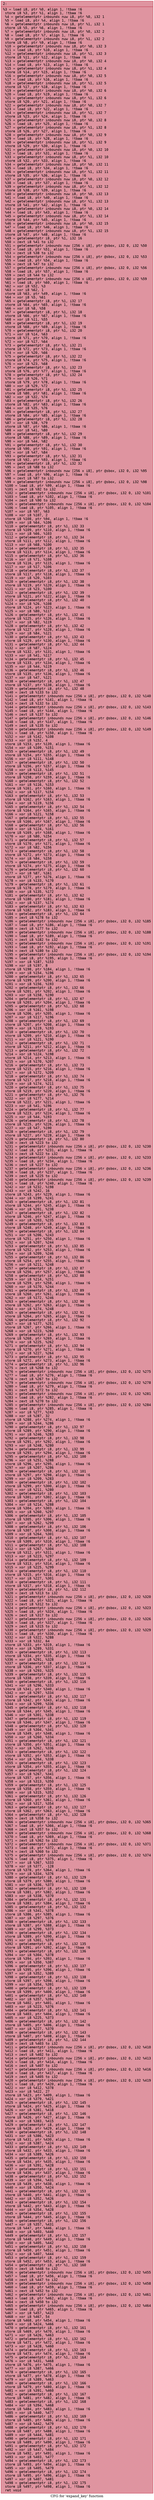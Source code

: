 digraph "CFG for 'expand_key' function" {
	label="CFG for 'expand_key' function";

	Node0x29bc03c0 [shape=record,color="#b70d28ff", style=filled, fillcolor="#b70d2870" fontname="Courier",label="{2:\l|  %3 = load i8, ptr %0, align 1, !tbaa !6\l  store i8 %3, ptr %1, align 1, !tbaa !6\l  %4 = getelementptr inbounds nuw i8, ptr %0, i32 1\l  %5 = load i8, ptr %4, align 1, !tbaa !6\l  %6 = getelementptr inbounds nuw i8, ptr %1, i32 1\l  store i8 %5, ptr %6, align 1, !tbaa !6\l  %7 = getelementptr inbounds nuw i8, ptr %0, i32 2\l  %8 = load i8, ptr %7, align 1, !tbaa !6\l  %9 = getelementptr inbounds nuw i8, ptr %1, i32 2\l  store i8 %8, ptr %9, align 1, !tbaa !6\l  %10 = getelementptr inbounds nuw i8, ptr %0, i32 3\l  %11 = load i8, ptr %10, align 1, !tbaa !6\l  %12 = getelementptr inbounds nuw i8, ptr %1, i32 3\l  store i8 %11, ptr %12, align 1, !tbaa !6\l  %13 = getelementptr inbounds nuw i8, ptr %0, i32 4\l  %14 = load i8, ptr %13, align 1, !tbaa !6\l  %15 = getelementptr inbounds nuw i8, ptr %1, i32 4\l  store i8 %14, ptr %15, align 1, !tbaa !6\l  %16 = getelementptr inbounds nuw i8, ptr %0, i32 5\l  %17 = load i8, ptr %16, align 1, !tbaa !6\l  %18 = getelementptr inbounds nuw i8, ptr %1, i32 5\l  store i8 %17, ptr %18, align 1, !tbaa !6\l  %19 = getelementptr inbounds nuw i8, ptr %0, i32 6\l  %20 = load i8, ptr %19, align 1, !tbaa !6\l  %21 = getelementptr inbounds nuw i8, ptr %1, i32 6\l  store i8 %20, ptr %21, align 1, !tbaa !6\l  %22 = getelementptr inbounds nuw i8, ptr %0, i32 7\l  %23 = load i8, ptr %22, align 1, !tbaa !6\l  %24 = getelementptr inbounds nuw i8, ptr %1, i32 7\l  store i8 %23, ptr %24, align 1, !tbaa !6\l  %25 = getelementptr inbounds nuw i8, ptr %0, i32 8\l  %26 = load i8, ptr %25, align 1, !tbaa !6\l  %27 = getelementptr inbounds nuw i8, ptr %1, i32 8\l  store i8 %26, ptr %27, align 1, !tbaa !6\l  %28 = getelementptr inbounds nuw i8, ptr %0, i32 9\l  %29 = load i8, ptr %28, align 1, !tbaa !6\l  %30 = getelementptr inbounds nuw i8, ptr %1, i32 9\l  store i8 %29, ptr %30, align 1, !tbaa !6\l  %31 = getelementptr inbounds nuw i8, ptr %0, i32 10\l  %32 = load i8, ptr %31, align 1, !tbaa !6\l  %33 = getelementptr inbounds nuw i8, ptr %1, i32 10\l  store i8 %32, ptr %33, align 1, !tbaa !6\l  %34 = getelementptr inbounds nuw i8, ptr %0, i32 11\l  %35 = load i8, ptr %34, align 1, !tbaa !6\l  %36 = getelementptr inbounds nuw i8, ptr %1, i32 11\l  store i8 %35, ptr %36, align 1, !tbaa !6\l  %37 = getelementptr inbounds nuw i8, ptr %0, i32 12\l  %38 = load i8, ptr %37, align 1, !tbaa !6\l  %39 = getelementptr inbounds nuw i8, ptr %1, i32 12\l  store i8 %38, ptr %39, align 1, !tbaa !6\l  %40 = getelementptr inbounds nuw i8, ptr %0, i32 13\l  %41 = load i8, ptr %40, align 1, !tbaa !6\l  %42 = getelementptr inbounds nuw i8, ptr %1, i32 13\l  store i8 %41, ptr %42, align 1, !tbaa !6\l  %43 = getelementptr inbounds nuw i8, ptr %0, i32 14\l  %44 = load i8, ptr %43, align 1, !tbaa !6\l  %45 = getelementptr inbounds nuw i8, ptr %1, i32 14\l  store i8 %44, ptr %45, align 1, !tbaa !6\l  %46 = getelementptr inbounds nuw i8, ptr %0, i32 15\l  %47 = load i8, ptr %46, align 1, !tbaa !6\l  %48 = getelementptr inbounds nuw i8, ptr %1, i32 15\l  store i8 %47, ptr %48, align 1, !tbaa !6\l  %49 = getelementptr i8, ptr %1, i32 16\l  %50 = zext i8 %41 to i32\l  %51 = getelementptr inbounds nuw [256 x i8], ptr @sbox, i32 0, i32 %50\l  %52 = load i8, ptr %51, align 1, !tbaa !6\l  %53 = zext i8 %38 to i32\l  %54 = getelementptr inbounds nuw [256 x i8], ptr @sbox, i32 0, i32 %53\l  %55 = load i8, ptr %54, align 1, !tbaa !6\l  %56 = zext i8 %47 to i32\l  %57 = getelementptr inbounds nuw [256 x i8], ptr @sbox, i32 0, i32 %56\l  %58 = load i8, ptr %57, align 1, !tbaa !6\l  %59 = zext i8 %44 to i32\l  %60 = getelementptr inbounds nuw [256 x i8], ptr @sbox, i32 0, i32 %59\l  %61 = load i8, ptr %60, align 1, !tbaa !6\l  %62 = xor i8 %52, %3\l  %63 = xor i8 %62, 1\l  store i8 %63, ptr %49, align 1, !tbaa !6\l  %64 = xor i8 %5, %61\l  %65 = getelementptr i8, ptr %1, i32 17\l  store i8 %64, ptr %65, align 1, !tbaa !6\l  %66 = xor i8 %8, %58\l  %67 = getelementptr i8, ptr %1, i32 18\l  store i8 %66, ptr %67, align 1, !tbaa !6\l  %68 = xor i8 %11, %55\l  %69 = getelementptr i8, ptr %1, i32 19\l  store i8 %68, ptr %69, align 1, !tbaa !6\l  %70 = getelementptr i8, ptr %1, i32 20\l  %71 = xor i8 %14, %63\l  store i8 %71, ptr %70, align 1, !tbaa !6\l  %72 = xor i8 %17, %64\l  %73 = getelementptr i8, ptr %1, i32 21\l  store i8 %72, ptr %73, align 1, !tbaa !6\l  %74 = xor i8 %20, %66\l  %75 = getelementptr i8, ptr %1, i32 22\l  store i8 %74, ptr %75, align 1, !tbaa !6\l  %76 = xor i8 %23, %68\l  %77 = getelementptr i8, ptr %1, i32 23\l  store i8 %76, ptr %77, align 1, !tbaa !6\l  %78 = getelementptr i8, ptr %1, i32 24\l  %79 = xor i8 %26, %71\l  store i8 %79, ptr %78, align 1, !tbaa !6\l  %80 = xor i8 %29, %72\l  %81 = getelementptr i8, ptr %1, i32 25\l  store i8 %80, ptr %81, align 1, !tbaa !6\l  %82 = xor i8 %32, %74\l  %83 = getelementptr i8, ptr %1, i32 26\l  store i8 %82, ptr %83, align 1, !tbaa !6\l  %84 = xor i8 %35, %76\l  %85 = getelementptr i8, ptr %1, i32 27\l  store i8 %84, ptr %85, align 1, !tbaa !6\l  %86 = getelementptr i8, ptr %1, i32 28\l  %87 = xor i8 %38, %79\l  store i8 %87, ptr %86, align 1, !tbaa !6\l  %88 = xor i8 %41, %80\l  %89 = getelementptr i8, ptr %1, i32 29\l  store i8 %88, ptr %89, align 1, !tbaa !6\l  %90 = xor i8 %44, %82\l  %91 = getelementptr i8, ptr %1, i32 30\l  store i8 %90, ptr %91, align 1, !tbaa !6\l  %92 = xor i8 %47, %84\l  %93 = getelementptr i8, ptr %1, i32 31\l  store i8 %92, ptr %93, align 1, !tbaa !6\l  %94 = getelementptr i8, ptr %1, i32 32\l  %95 = zext i8 %88 to i32\l  %96 = getelementptr inbounds nuw [256 x i8], ptr @sbox, i32 0, i32 %95\l  %97 = load i8, ptr %96, align 1, !tbaa !6\l  %98 = zext i8 %87 to i32\l  %99 = getelementptr inbounds nuw [256 x i8], ptr @sbox, i32 0, i32 %98\l  %100 = load i8, ptr %99, align 1, !tbaa !6\l  %101 = zext i8 %92 to i32\l  %102 = getelementptr inbounds nuw [256 x i8], ptr @sbox, i32 0, i32 %101\l  %103 = load i8, ptr %102, align 1, !tbaa !6\l  %104 = zext i8 %90 to i32\l  %105 = getelementptr inbounds nuw [256 x i8], ptr @sbox, i32 0, i32 %104\l  %106 = load i8, ptr %105, align 1, !tbaa !6\l  %107 = xor i8 %97, %63\l  %108 = xor i8 %107, 2\l  store i8 %108, ptr %94, align 1, !tbaa !6\l  %109 = xor i8 %64, %106\l  %110 = getelementptr i8, ptr %1, i32 33\l  store i8 %109, ptr %110, align 1, !tbaa !6\l  %111 = xor i8 %66, %103\l  %112 = getelementptr i8, ptr %1, i32 34\l  store i8 %111, ptr %112, align 1, !tbaa !6\l  %113 = xor i8 %68, %100\l  %114 = getelementptr i8, ptr %1, i32 35\l  store i8 %113, ptr %114, align 1, !tbaa !6\l  %115 = getelementptr i8, ptr %1, i32 36\l  %116 = xor i8 %71, %108\l  store i8 %116, ptr %115, align 1, !tbaa !6\l  %117 = xor i8 %17, %106\l  %118 = getelementptr i8, ptr %1, i32 37\l  store i8 %117, ptr %118, align 1, !tbaa !6\l  %119 = xor i8 %20, %103\l  %120 = getelementptr i8, ptr %1, i32 38\l  store i8 %119, ptr %120, align 1, !tbaa !6\l  %121 = xor i8 %23, %100\l  %122 = getelementptr i8, ptr %1, i32 39\l  store i8 %121, ptr %122, align 1, !tbaa !6\l  %123 = getelementptr i8, ptr %1, i32 40\l  %124 = xor i8 %26, %108\l  store i8 %124, ptr %123, align 1, !tbaa !6\l  %125 = xor i8 %80, %117\l  %126 = getelementptr i8, ptr %1, i32 41\l  store i8 %125, ptr %126, align 1, !tbaa !6\l  %127 = xor i8 %82, %119\l  %128 = getelementptr i8, ptr %1, i32 42\l  store i8 %127, ptr %128, align 1, !tbaa !6\l  %129 = xor i8 %84, %121\l  %130 = getelementptr i8, ptr %1, i32 43\l  store i8 %129, ptr %130, align 1, !tbaa !6\l  %131 = getelementptr i8, ptr %1, i32 44\l  %132 = xor i8 %87, %124\l  store i8 %132, ptr %131, align 1, !tbaa !6\l  %133 = xor i8 %41, %117\l  %134 = getelementptr i8, ptr %1, i32 45\l  store i8 %133, ptr %134, align 1, !tbaa !6\l  %135 = xor i8 %44, %119\l  %136 = getelementptr i8, ptr %1, i32 46\l  store i8 %135, ptr %136, align 1, !tbaa !6\l  %137 = xor i8 %47, %121\l  %138 = getelementptr i8, ptr %1, i32 47\l  store i8 %137, ptr %138, align 1, !tbaa !6\l  %139 = getelementptr i8, ptr %1, i32 48\l  %140 = zext i8 %133 to i32\l  %141 = getelementptr inbounds nuw [256 x i8], ptr @sbox, i32 0, i32 %140\l  %142 = load i8, ptr %141, align 1, !tbaa !6\l  %143 = zext i8 %132 to i32\l  %144 = getelementptr inbounds nuw [256 x i8], ptr @sbox, i32 0, i32 %143\l  %145 = load i8, ptr %144, align 1, !tbaa !6\l  %146 = zext i8 %137 to i32\l  %147 = getelementptr inbounds nuw [256 x i8], ptr @sbox, i32 0, i32 %146\l  %148 = load i8, ptr %147, align 1, !tbaa !6\l  %149 = zext i8 %135 to i32\l  %150 = getelementptr inbounds nuw [256 x i8], ptr @sbox, i32 0, i32 %149\l  %151 = load i8, ptr %150, align 1, !tbaa !6\l  %152 = xor i8 %142, %108\l  %153 = xor i8 %152, 4\l  store i8 %153, ptr %139, align 1, !tbaa !6\l  %154 = xor i8 %109, %151\l  %155 = getelementptr i8, ptr %1, i32 49\l  store i8 %154, ptr %155, align 1, !tbaa !6\l  %156 = xor i8 %111, %148\l  %157 = getelementptr i8, ptr %1, i32 50\l  store i8 %156, ptr %157, align 1, !tbaa !6\l  %158 = xor i8 %113, %145\l  %159 = getelementptr i8, ptr %1, i32 51\l  store i8 %158, ptr %159, align 1, !tbaa !6\l  %160 = getelementptr i8, ptr %1, i32 52\l  %161 = xor i8 %116, %153\l  store i8 %161, ptr %160, align 1, !tbaa !6\l  %162 = xor i8 %117, %154\l  %163 = getelementptr i8, ptr %1, i32 53\l  store i8 %162, ptr %163, align 1, !tbaa !6\l  %164 = xor i8 %119, %156\l  %165 = getelementptr i8, ptr %1, i32 54\l  store i8 %164, ptr %165, align 1, !tbaa !6\l  %166 = xor i8 %121, %158\l  %167 = getelementptr i8, ptr %1, i32 55\l  store i8 %166, ptr %167, align 1, !tbaa !6\l  %168 = getelementptr i8, ptr %1, i32 56\l  %169 = xor i8 %124, %161\l  store i8 %169, ptr %168, align 1, !tbaa !6\l  %170 = xor i8 %80, %154\l  %171 = getelementptr i8, ptr %1, i32 57\l  store i8 %170, ptr %171, align 1, !tbaa !6\l  %172 = xor i8 %82, %156\l  %173 = getelementptr i8, ptr %1, i32 58\l  store i8 %172, ptr %173, align 1, !tbaa !6\l  %174 = xor i8 %84, %158\l  %175 = getelementptr i8, ptr %1, i32 59\l  store i8 %174, ptr %175, align 1, !tbaa !6\l  %176 = getelementptr i8, ptr %1, i32 60\l  %177 = xor i8 %87, %161\l  store i8 %177, ptr %176, align 1, !tbaa !6\l  %178 = xor i8 %133, %170\l  %179 = getelementptr i8, ptr %1, i32 61\l  store i8 %178, ptr %179, align 1, !tbaa !6\l  %180 = xor i8 %135, %172\l  %181 = getelementptr i8, ptr %1, i32 62\l  store i8 %180, ptr %181, align 1, !tbaa !6\l  %182 = xor i8 %137, %174\l  %183 = getelementptr i8, ptr %1, i32 63\l  store i8 %182, ptr %183, align 1, !tbaa !6\l  %184 = getelementptr i8, ptr %1, i32 64\l  %185 = zext i8 %178 to i32\l  %186 = getelementptr inbounds nuw [256 x i8], ptr @sbox, i32 0, i32 %185\l  %187 = load i8, ptr %186, align 1, !tbaa !6\l  %188 = zext i8 %177 to i32\l  %189 = getelementptr inbounds nuw [256 x i8], ptr @sbox, i32 0, i32 %188\l  %190 = load i8, ptr %189, align 1, !tbaa !6\l  %191 = zext i8 %182 to i32\l  %192 = getelementptr inbounds nuw [256 x i8], ptr @sbox, i32 0, i32 %191\l  %193 = load i8, ptr %192, align 1, !tbaa !6\l  %194 = zext i8 %180 to i32\l  %195 = getelementptr inbounds nuw [256 x i8], ptr @sbox, i32 0, i32 %194\l  %196 = load i8, ptr %195, align 1, !tbaa !6\l  %197 = xor i8 %187, %153\l  %198 = xor i8 %197, 8\l  store i8 %198, ptr %184, align 1, !tbaa !6\l  %199 = xor i8 %154, %196\l  %200 = getelementptr i8, ptr %1, i32 65\l  store i8 %199, ptr %200, align 1, !tbaa !6\l  %201 = xor i8 %156, %193\l  %202 = getelementptr i8, ptr %1, i32 66\l  store i8 %201, ptr %202, align 1, !tbaa !6\l  %203 = xor i8 %158, %190\l  %204 = getelementptr i8, ptr %1, i32 67\l  store i8 %203, ptr %204, align 1, !tbaa !6\l  %205 = getelementptr i8, ptr %1, i32 68\l  %206 = xor i8 %161, %198\l  store i8 %206, ptr %205, align 1, !tbaa !6\l  %207 = xor i8 %117, %196\l  %208 = getelementptr i8, ptr %1, i32 69\l  store i8 %207, ptr %208, align 1, !tbaa !6\l  %209 = xor i8 %119, %193\l  %210 = getelementptr i8, ptr %1, i32 70\l  store i8 %209, ptr %210, align 1, !tbaa !6\l  %211 = xor i8 %121, %190\l  %212 = getelementptr i8, ptr %1, i32 71\l  store i8 %211, ptr %212, align 1, !tbaa !6\l  %213 = getelementptr i8, ptr %1, i32 72\l  %214 = xor i8 %124, %198\l  store i8 %214, ptr %213, align 1, !tbaa !6\l  %215 = xor i8 %170, %207\l  %216 = getelementptr i8, ptr %1, i32 73\l  store i8 %215, ptr %216, align 1, !tbaa !6\l  %217 = xor i8 %172, %209\l  %218 = getelementptr i8, ptr %1, i32 74\l  store i8 %217, ptr %218, align 1, !tbaa !6\l  %219 = xor i8 %174, %211\l  %220 = getelementptr i8, ptr %1, i32 75\l  store i8 %219, ptr %220, align 1, !tbaa !6\l  %221 = getelementptr i8, ptr %1, i32 76\l  %222 = xor i8 %177, %214\l  store i8 %222, ptr %221, align 1, !tbaa !6\l  %223 = xor i8 %41, %196\l  %224 = getelementptr i8, ptr %1, i32 77\l  store i8 %223, ptr %224, align 1, !tbaa !6\l  %225 = xor i8 %44, %193\l  %226 = getelementptr i8, ptr %1, i32 78\l  store i8 %225, ptr %226, align 1, !tbaa !6\l  %227 = xor i8 %47, %190\l  %228 = getelementptr i8, ptr %1, i32 79\l  store i8 %227, ptr %228, align 1, !tbaa !6\l  %229 = getelementptr i8, ptr %1, i32 80\l  %230 = zext i8 %223 to i32\l  %231 = getelementptr inbounds nuw [256 x i8], ptr @sbox, i32 0, i32 %230\l  %232 = load i8, ptr %231, align 1, !tbaa !6\l  %233 = zext i8 %222 to i32\l  %234 = getelementptr inbounds nuw [256 x i8], ptr @sbox, i32 0, i32 %233\l  %235 = load i8, ptr %234, align 1, !tbaa !6\l  %236 = zext i8 %227 to i32\l  %237 = getelementptr inbounds nuw [256 x i8], ptr @sbox, i32 0, i32 %236\l  %238 = load i8, ptr %237, align 1, !tbaa !6\l  %239 = zext i8 %225 to i32\l  %240 = getelementptr inbounds nuw [256 x i8], ptr @sbox, i32 0, i32 %239\l  %241 = load i8, ptr %240, align 1, !tbaa !6\l  %242 = xor i8 %232, %198\l  %243 = xor i8 %242, 16\l  store i8 %243, ptr %229, align 1, !tbaa !6\l  %244 = xor i8 %199, %241\l  %245 = getelementptr i8, ptr %1, i32 81\l  store i8 %244, ptr %245, align 1, !tbaa !6\l  %246 = xor i8 %201, %238\l  %247 = getelementptr i8, ptr %1, i32 82\l  store i8 %246, ptr %247, align 1, !tbaa !6\l  %248 = xor i8 %203, %235\l  %249 = getelementptr i8, ptr %1, i32 83\l  store i8 %248, ptr %249, align 1, !tbaa !6\l  %250 = getelementptr i8, ptr %1, i32 84\l  %251 = xor i8 %206, %243\l  store i8 %251, ptr %250, align 1, !tbaa !6\l  %252 = xor i8 %207, %244\l  %253 = getelementptr i8, ptr %1, i32 85\l  store i8 %252, ptr %253, align 1, !tbaa !6\l  %254 = xor i8 %209, %246\l  %255 = getelementptr i8, ptr %1, i32 86\l  store i8 %254, ptr %255, align 1, !tbaa !6\l  %256 = xor i8 %211, %248\l  %257 = getelementptr i8, ptr %1, i32 87\l  store i8 %256, ptr %257, align 1, !tbaa !6\l  %258 = getelementptr i8, ptr %1, i32 88\l  %259 = xor i8 %214, %251\l  store i8 %259, ptr %258, align 1, !tbaa !6\l  %260 = xor i8 %170, %244\l  %261 = getelementptr i8, ptr %1, i32 89\l  store i8 %260, ptr %261, align 1, !tbaa !6\l  %262 = xor i8 %172, %246\l  %263 = getelementptr i8, ptr %1, i32 90\l  store i8 %262, ptr %263, align 1, !tbaa !6\l  %264 = xor i8 %174, %248\l  %265 = getelementptr i8, ptr %1, i32 91\l  store i8 %264, ptr %265, align 1, !tbaa !6\l  %266 = getelementptr i8, ptr %1, i32 92\l  %267 = xor i8 %177, %251\l  store i8 %267, ptr %266, align 1, !tbaa !6\l  %268 = xor i8 %223, %260\l  %269 = getelementptr i8, ptr %1, i32 93\l  store i8 %268, ptr %269, align 1, !tbaa !6\l  %270 = xor i8 %225, %262\l  %271 = getelementptr i8, ptr %1, i32 94\l  store i8 %270, ptr %271, align 1, !tbaa !6\l  %272 = xor i8 %227, %264\l  %273 = getelementptr i8, ptr %1, i32 95\l  store i8 %272, ptr %273, align 1, !tbaa !6\l  %274 = getelementptr i8, ptr %1, i32 96\l  %275 = zext i8 %268 to i32\l  %276 = getelementptr inbounds nuw [256 x i8], ptr @sbox, i32 0, i32 %275\l  %277 = load i8, ptr %276, align 1, !tbaa !6\l  %278 = zext i8 %267 to i32\l  %279 = getelementptr inbounds nuw [256 x i8], ptr @sbox, i32 0, i32 %278\l  %280 = load i8, ptr %279, align 1, !tbaa !6\l  %281 = zext i8 %272 to i32\l  %282 = getelementptr inbounds nuw [256 x i8], ptr @sbox, i32 0, i32 %281\l  %283 = load i8, ptr %282, align 1, !tbaa !6\l  %284 = zext i8 %270 to i32\l  %285 = getelementptr inbounds nuw [256 x i8], ptr @sbox, i32 0, i32 %284\l  %286 = load i8, ptr %285, align 1, !tbaa !6\l  %287 = xor i8 %277, %243\l  %288 = xor i8 %287, 32\l  store i8 %288, ptr %274, align 1, !tbaa !6\l  %289 = xor i8 %244, %286\l  %290 = getelementptr i8, ptr %1, i32 97\l  store i8 %289, ptr %290, align 1, !tbaa !6\l  %291 = xor i8 %246, %283\l  %292 = getelementptr i8, ptr %1, i32 98\l  store i8 %291, ptr %292, align 1, !tbaa !6\l  %293 = xor i8 %248, %280\l  %294 = getelementptr i8, ptr %1, i32 99\l  store i8 %293, ptr %294, align 1, !tbaa !6\l  %295 = getelementptr i8, ptr %1, i32 100\l  %296 = xor i8 %251, %288\l  store i8 %296, ptr %295, align 1, !tbaa !6\l  %297 = xor i8 %207, %286\l  %298 = getelementptr i8, ptr %1, i32 101\l  store i8 %297, ptr %298, align 1, !tbaa !6\l  %299 = xor i8 %209, %283\l  %300 = getelementptr i8, ptr %1, i32 102\l  store i8 %299, ptr %300, align 1, !tbaa !6\l  %301 = xor i8 %211, %280\l  %302 = getelementptr i8, ptr %1, i32 103\l  store i8 %301, ptr %302, align 1, !tbaa !6\l  %303 = getelementptr i8, ptr %1, i32 104\l  %304 = xor i8 %214, %288\l  store i8 %304, ptr %303, align 1, !tbaa !6\l  %305 = xor i8 %260, %297\l  %306 = getelementptr i8, ptr %1, i32 105\l  store i8 %305, ptr %306, align 1, !tbaa !6\l  %307 = xor i8 %262, %299\l  %308 = getelementptr i8, ptr %1, i32 106\l  store i8 %307, ptr %308, align 1, !tbaa !6\l  %309 = xor i8 %264, %301\l  %310 = getelementptr i8, ptr %1, i32 107\l  store i8 %309, ptr %310, align 1, !tbaa !6\l  %311 = getelementptr i8, ptr %1, i32 108\l  %312 = xor i8 %267, %304\l  store i8 %312, ptr %311, align 1, !tbaa !6\l  %313 = xor i8 %223, %297\l  %314 = getelementptr i8, ptr %1, i32 109\l  store i8 %313, ptr %314, align 1, !tbaa !6\l  %315 = xor i8 %225, %299\l  %316 = getelementptr i8, ptr %1, i32 110\l  store i8 %315, ptr %316, align 1, !tbaa !6\l  %317 = xor i8 %227, %301\l  %318 = getelementptr i8, ptr %1, i32 111\l  store i8 %317, ptr %318, align 1, !tbaa !6\l  %319 = getelementptr i8, ptr %1, i32 112\l  %320 = zext i8 %313 to i32\l  %321 = getelementptr inbounds nuw [256 x i8], ptr @sbox, i32 0, i32 %320\l  %322 = load i8, ptr %321, align 1, !tbaa !6\l  %323 = zext i8 %312 to i32\l  %324 = getelementptr inbounds nuw [256 x i8], ptr @sbox, i32 0, i32 %323\l  %325 = load i8, ptr %324, align 1, !tbaa !6\l  %326 = zext i8 %317 to i32\l  %327 = getelementptr inbounds nuw [256 x i8], ptr @sbox, i32 0, i32 %326\l  %328 = load i8, ptr %327, align 1, !tbaa !6\l  %329 = zext i8 %315 to i32\l  %330 = getelementptr inbounds nuw [256 x i8], ptr @sbox, i32 0, i32 %329\l  %331 = load i8, ptr %330, align 1, !tbaa !6\l  %332 = xor i8 %322, %288\l  %333 = xor i8 %332, 64\l  store i8 %333, ptr %319, align 1, !tbaa !6\l  %334 = xor i8 %289, %331\l  %335 = getelementptr i8, ptr %1, i32 113\l  store i8 %334, ptr %335, align 1, !tbaa !6\l  %336 = xor i8 %291, %328\l  %337 = getelementptr i8, ptr %1, i32 114\l  store i8 %336, ptr %337, align 1, !tbaa !6\l  %338 = xor i8 %293, %325\l  %339 = getelementptr i8, ptr %1, i32 115\l  store i8 %338, ptr %339, align 1, !tbaa !6\l  %340 = getelementptr i8, ptr %1, i32 116\l  %341 = xor i8 %296, %333\l  store i8 %341, ptr %340, align 1, !tbaa !6\l  %342 = xor i8 %297, %334\l  %343 = getelementptr i8, ptr %1, i32 117\l  store i8 %342, ptr %343, align 1, !tbaa !6\l  %344 = xor i8 %299, %336\l  %345 = getelementptr i8, ptr %1, i32 118\l  store i8 %344, ptr %345, align 1, !tbaa !6\l  %346 = xor i8 %301, %338\l  %347 = getelementptr i8, ptr %1, i32 119\l  store i8 %346, ptr %347, align 1, !tbaa !6\l  %348 = getelementptr i8, ptr %1, i32 120\l  %349 = xor i8 %304, %341\l  store i8 %349, ptr %348, align 1, !tbaa !6\l  %350 = xor i8 %260, %334\l  %351 = getelementptr i8, ptr %1, i32 121\l  store i8 %350, ptr %351, align 1, !tbaa !6\l  %352 = xor i8 %262, %336\l  %353 = getelementptr i8, ptr %1, i32 122\l  store i8 %352, ptr %353, align 1, !tbaa !6\l  %354 = xor i8 %264, %338\l  %355 = getelementptr i8, ptr %1, i32 123\l  store i8 %354, ptr %355, align 1, !tbaa !6\l  %356 = getelementptr i8, ptr %1, i32 124\l  %357 = xor i8 %267, %341\l  store i8 %357, ptr %356, align 1, !tbaa !6\l  %358 = xor i8 %313, %350\l  %359 = getelementptr i8, ptr %1, i32 125\l  store i8 %358, ptr %359, align 1, !tbaa !6\l  %360 = xor i8 %315, %352\l  %361 = getelementptr i8, ptr %1, i32 126\l  store i8 %360, ptr %361, align 1, !tbaa !6\l  %362 = xor i8 %317, %354\l  %363 = getelementptr i8, ptr %1, i32 127\l  store i8 %362, ptr %363, align 1, !tbaa !6\l  %364 = getelementptr i8, ptr %1, i32 128\l  %365 = zext i8 %358 to i32\l  %366 = getelementptr inbounds nuw [256 x i8], ptr @sbox, i32 0, i32 %365\l  %367 = load i8, ptr %366, align 1, !tbaa !6\l  %368 = zext i8 %357 to i32\l  %369 = getelementptr inbounds nuw [256 x i8], ptr @sbox, i32 0, i32 %368\l  %370 = load i8, ptr %369, align 1, !tbaa !6\l  %371 = zext i8 %362 to i32\l  %372 = getelementptr inbounds nuw [256 x i8], ptr @sbox, i32 0, i32 %371\l  %373 = load i8, ptr %372, align 1, !tbaa !6\l  %374 = zext i8 %360 to i32\l  %375 = getelementptr inbounds nuw [256 x i8], ptr @sbox, i32 0, i32 %374\l  %376 = load i8, ptr %375, align 1, !tbaa !6\l  %377 = xor i8 %367, %333\l  %378 = xor i8 %377, -128\l  store i8 %378, ptr %364, align 1, !tbaa !6\l  %379 = xor i8 %334, %376\l  %380 = getelementptr i8, ptr %1, i32 129\l  store i8 %379, ptr %380, align 1, !tbaa !6\l  %381 = xor i8 %336, %373\l  %382 = getelementptr i8, ptr %1, i32 130\l  store i8 %381, ptr %382, align 1, !tbaa !6\l  %383 = xor i8 %338, %370\l  %384 = getelementptr i8, ptr %1, i32 131\l  store i8 %383, ptr %384, align 1, !tbaa !6\l  %385 = getelementptr i8, ptr %1, i32 132\l  %386 = xor i8 %341, %378\l  store i8 %386, ptr %385, align 1, !tbaa !6\l  %387 = xor i8 %297, %376\l  %388 = getelementptr i8, ptr %1, i32 133\l  store i8 %387, ptr %388, align 1, !tbaa !6\l  %389 = xor i8 %299, %373\l  %390 = getelementptr i8, ptr %1, i32 134\l  store i8 %389, ptr %390, align 1, !tbaa !6\l  %391 = xor i8 %301, %370\l  %392 = getelementptr i8, ptr %1, i32 135\l  store i8 %391, ptr %392, align 1, !tbaa !6\l  %393 = getelementptr i8, ptr %1, i32 136\l  %394 = xor i8 %304, %378\l  store i8 %394, ptr %393, align 1, !tbaa !6\l  %395 = xor i8 %350, %387\l  %396 = getelementptr i8, ptr %1, i32 137\l  store i8 %395, ptr %396, align 1, !tbaa !6\l  %397 = xor i8 %352, %389\l  %398 = getelementptr i8, ptr %1, i32 138\l  store i8 %397, ptr %398, align 1, !tbaa !6\l  %399 = xor i8 %354, %391\l  %400 = getelementptr i8, ptr %1, i32 139\l  store i8 %399, ptr %400, align 1, !tbaa !6\l  %401 = getelementptr i8, ptr %1, i32 140\l  %402 = xor i8 %357, %394\l  store i8 %402, ptr %401, align 1, !tbaa !6\l  %403 = xor i8 %223, %376\l  %404 = getelementptr i8, ptr %1, i32 141\l  store i8 %403, ptr %404, align 1, !tbaa !6\l  %405 = xor i8 %225, %373\l  %406 = getelementptr i8, ptr %1, i32 142\l  store i8 %405, ptr %406, align 1, !tbaa !6\l  %407 = xor i8 %227, %370\l  %408 = getelementptr i8, ptr %1, i32 143\l  store i8 %407, ptr %408, align 1, !tbaa !6\l  %409 = getelementptr i8, ptr %1, i32 144\l  %410 = zext i8 %403 to i32\l  %411 = getelementptr inbounds nuw [256 x i8], ptr @sbox, i32 0, i32 %410\l  %412 = load i8, ptr %411, align 1, !tbaa !6\l  %413 = zext i8 %402 to i32\l  %414 = getelementptr inbounds nuw [256 x i8], ptr @sbox, i32 0, i32 %413\l  %415 = load i8, ptr %414, align 1, !tbaa !6\l  %416 = zext i8 %407 to i32\l  %417 = getelementptr inbounds nuw [256 x i8], ptr @sbox, i32 0, i32 %416\l  %418 = load i8, ptr %417, align 1, !tbaa !6\l  %419 = zext i8 %405 to i32\l  %420 = getelementptr inbounds nuw [256 x i8], ptr @sbox, i32 0, i32 %419\l  %421 = load i8, ptr %420, align 1, !tbaa !6\l  %422 = xor i8 %412, %378\l  %423 = xor i8 %422, 27\l  store i8 %423, ptr %409, align 1, !tbaa !6\l  %424 = xor i8 %379, %421\l  %425 = getelementptr i8, ptr %1, i32 145\l  store i8 %424, ptr %425, align 1, !tbaa !6\l  %426 = xor i8 %381, %418\l  %427 = getelementptr i8, ptr %1, i32 146\l  store i8 %426, ptr %427, align 1, !tbaa !6\l  %428 = xor i8 %383, %415\l  %429 = getelementptr i8, ptr %1, i32 147\l  store i8 %428, ptr %429, align 1, !tbaa !6\l  %430 = getelementptr i8, ptr %1, i32 148\l  %431 = xor i8 %386, %423\l  store i8 %431, ptr %430, align 1, !tbaa !6\l  %432 = xor i8 %387, %424\l  %433 = getelementptr i8, ptr %1, i32 149\l  store i8 %432, ptr %433, align 1, !tbaa !6\l  %434 = xor i8 %389, %426\l  %435 = getelementptr i8, ptr %1, i32 150\l  store i8 %434, ptr %435, align 1, !tbaa !6\l  %436 = xor i8 %391, %428\l  %437 = getelementptr i8, ptr %1, i32 151\l  store i8 %436, ptr %437, align 1, !tbaa !6\l  %438 = getelementptr i8, ptr %1, i32 152\l  %439 = xor i8 %394, %431\l  store i8 %439, ptr %438, align 1, !tbaa !6\l  %440 = xor i8 %350, %424\l  %441 = getelementptr i8, ptr %1, i32 153\l  store i8 %440, ptr %441, align 1, !tbaa !6\l  %442 = xor i8 %352, %426\l  %443 = getelementptr i8, ptr %1, i32 154\l  store i8 %442, ptr %443, align 1, !tbaa !6\l  %444 = xor i8 %354, %428\l  %445 = getelementptr i8, ptr %1, i32 155\l  store i8 %444, ptr %445, align 1, !tbaa !6\l  %446 = getelementptr i8, ptr %1, i32 156\l  %447 = xor i8 %357, %431\l  store i8 %447, ptr %446, align 1, !tbaa !6\l  %448 = xor i8 %403, %440\l  %449 = getelementptr i8, ptr %1, i32 157\l  store i8 %448, ptr %449, align 1, !tbaa !6\l  %450 = xor i8 %405, %442\l  %451 = getelementptr i8, ptr %1, i32 158\l  store i8 %450, ptr %451, align 1, !tbaa !6\l  %452 = xor i8 %407, %444\l  %453 = getelementptr i8, ptr %1, i32 159\l  store i8 %452, ptr %453, align 1, !tbaa !6\l  %454 = getelementptr i8, ptr %1, i32 160\l  %455 = zext i8 %448 to i32\l  %456 = getelementptr inbounds nuw [256 x i8], ptr @sbox, i32 0, i32 %455\l  %457 = load i8, ptr %456, align 1, !tbaa !6\l  %458 = zext i8 %447 to i32\l  %459 = getelementptr inbounds nuw [256 x i8], ptr @sbox, i32 0, i32 %458\l  %460 = load i8, ptr %459, align 1, !tbaa !6\l  %461 = zext i8 %452 to i32\l  %462 = getelementptr inbounds nuw [256 x i8], ptr @sbox, i32 0, i32 %461\l  %463 = load i8, ptr %462, align 1, !tbaa !6\l  %464 = zext i8 %450 to i32\l  %465 = getelementptr inbounds nuw [256 x i8], ptr @sbox, i32 0, i32 %464\l  %466 = load i8, ptr %465, align 1, !tbaa !6\l  %467 = xor i8 %457, %423\l  %468 = xor i8 %467, 54\l  store i8 %468, ptr %454, align 1, !tbaa !6\l  %469 = xor i8 %424, %466\l  %470 = getelementptr i8, ptr %1, i32 161\l  store i8 %469, ptr %470, align 1, !tbaa !6\l  %471 = xor i8 %426, %463\l  %472 = getelementptr i8, ptr %1, i32 162\l  store i8 %471, ptr %472, align 1, !tbaa !6\l  %473 = xor i8 %428, %460\l  %474 = getelementptr i8, ptr %1, i32 163\l  store i8 %473, ptr %474, align 1, !tbaa !6\l  %475 = getelementptr i8, ptr %1, i32 164\l  %476 = xor i8 %431, %468\l  store i8 %476, ptr %475, align 1, !tbaa !6\l  %477 = xor i8 %387, %466\l  %478 = getelementptr i8, ptr %1, i32 165\l  store i8 %477, ptr %478, align 1, !tbaa !6\l  %479 = xor i8 %389, %463\l  %480 = getelementptr i8, ptr %1, i32 166\l  store i8 %479, ptr %480, align 1, !tbaa !6\l  %481 = xor i8 %391, %460\l  %482 = getelementptr i8, ptr %1, i32 167\l  store i8 %481, ptr %482, align 1, !tbaa !6\l  %483 = getelementptr i8, ptr %1, i32 168\l  %484 = xor i8 %394, %468\l  store i8 %484, ptr %483, align 1, !tbaa !6\l  %485 = xor i8 %440, %477\l  %486 = getelementptr i8, ptr %1, i32 169\l  store i8 %485, ptr %486, align 1, !tbaa !6\l  %487 = xor i8 %442, %479\l  %488 = getelementptr i8, ptr %1, i32 170\l  store i8 %487, ptr %488, align 1, !tbaa !6\l  %489 = xor i8 %444, %481\l  %490 = getelementptr i8, ptr %1, i32 171\l  store i8 %489, ptr %490, align 1, !tbaa !6\l  %491 = getelementptr i8, ptr %1, i32 172\l  %492 = xor i8 %447, %484\l  store i8 %492, ptr %491, align 1, !tbaa !6\l  %493 = xor i8 %403, %477\l  %494 = getelementptr i8, ptr %1, i32 173\l  store i8 %493, ptr %494, align 1, !tbaa !6\l  %495 = xor i8 %405, %479\l  %496 = getelementptr i8, ptr %1, i32 174\l  store i8 %495, ptr %496, align 1, !tbaa !6\l  %497 = xor i8 %407, %481\l  %498 = getelementptr i8, ptr %1, i32 175\l  store i8 %497, ptr %498, align 1, !tbaa !6\l  ret void\l}"];
}
